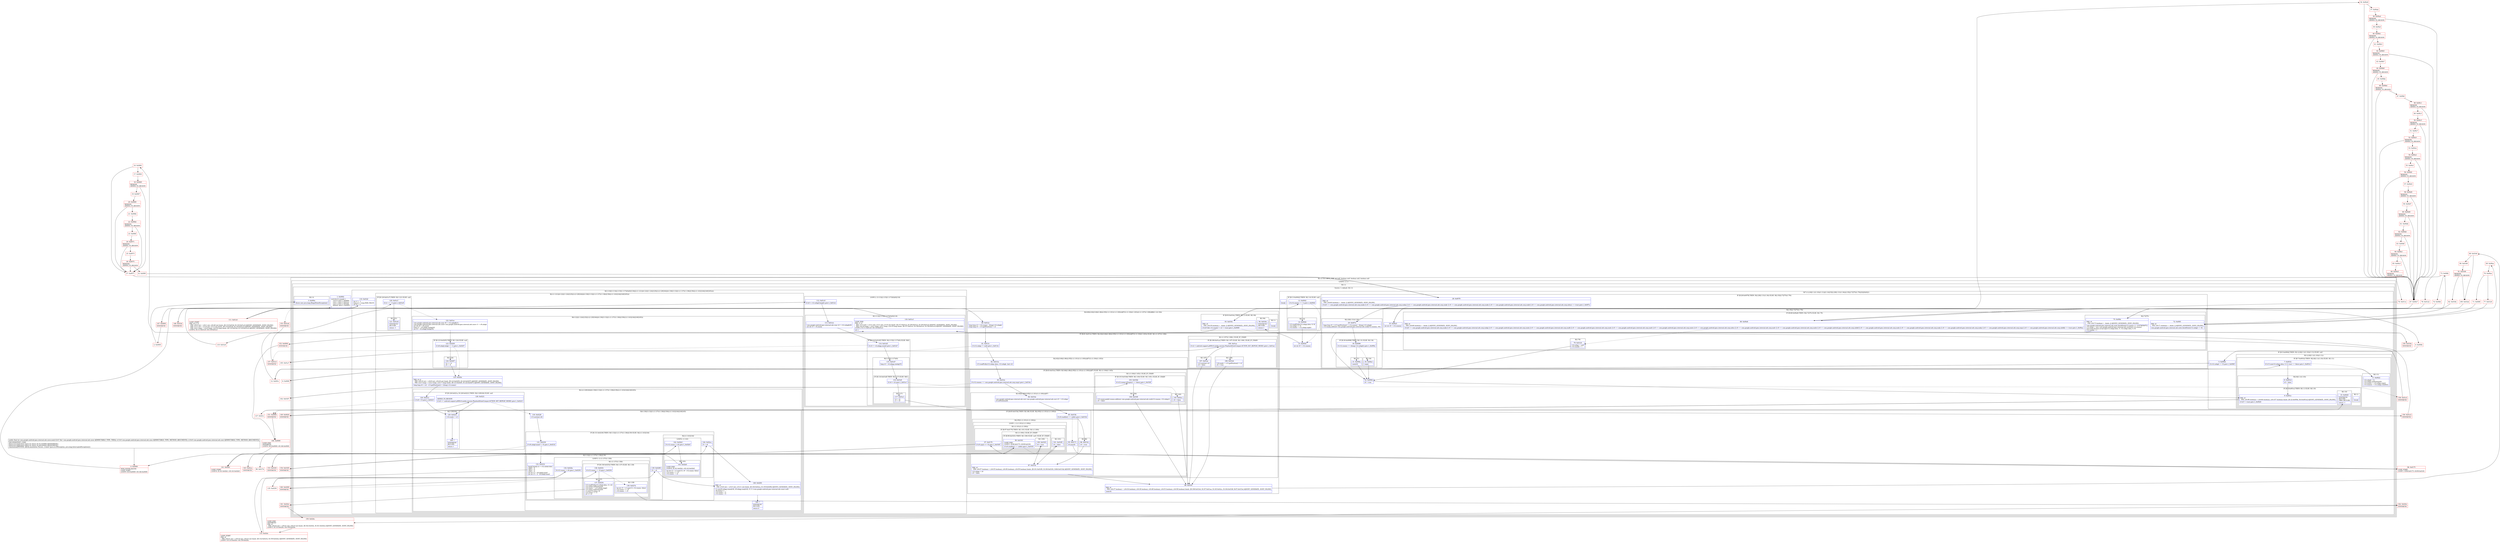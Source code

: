 digraph "CFG forcom.google.android.gms.internal.ads.zzow.zza(Lcom\/google\/android\/gms\/internal\/ads\/zzno;Lcom\/google\/android\/gms\/internal\/ads\/zznt;)I" {
subgraph cluster_Region_1870164724 {
label = "R(1:(1:1)) | DECL_VAR: int null, boolean null, boolean null, boolean null\l";
node [shape=record,color=blue];
subgraph cluster_LoopRegion_1943568980 {
label = "LOOP:0: (1:1)";
node [shape=record,color=blue];
subgraph cluster_Region_1660697500 {
label = "R(1:1)";
node [shape=record,color=blue];
subgraph cluster_SwitchRegion_1485580437 {
label = "Switch: 3, default: R(1:3)";
node [shape=record,color=blue];
Node_1 [shape=record,label="{1\:\ 0x0002|switch(r12.zzamk) \{\l    case 0: goto L_0x000b;\l    case 1: goto L_0x012c;\l    case 2: goto L_0x01bf;\l    default: goto L_0x0005;\l\}\l}"];
subgraph cluster_Region_1208822510 {
label = "R(7:(1:(2:8|(1:1)(1:10))(1:11))|(1:14)|15|(2:29|(1:31)(1:34))(2:35|(2:72|75)(1:79))|32|(0)(0)|1)";
node [shape=record,color=blue];
subgraph cluster_IfRegion_1959730850 {
label = "IF [B:5:0x000d] THEN: R(1:(2:8|(1:1)(1:10))(1:11)) ELSE: null";
node [shape=record,color=blue];
Node_5 [shape=record,label="{5\:\ 0x000d|if (r12.zzbgb == 0) goto L_0x000f\l}"];
subgraph cluster_Region_1127409741 {
label = "R(1:(2:8|(1:1)(1:10))(1:11))";
node [shape=record,color=blue];
subgraph cluster_IfRegion_1074858860 {
label = "IF [B:7:0x001b] THEN: R(2:8|(1:1)(1:10)) ELSE: R(1:11)";
node [shape=record,color=blue];
Node_7 [shape=record,label="{7\:\ 0x001b|if (r13.zza(r12.zzbga.data, 0, 8, true) == false) goto L_0x001d\l}"];
subgraph cluster_Region_349553086 {
label = "R(2:8|(1:1)(1:10))";
node [shape=record,color=blue];
Node_8 [shape=record,label="{8\:\ 0x001d|r0 = false\l}"];
subgraph cluster_IfRegion_2044746619 {
label = "IF [B:9:0x001e] THEN: R(1:1) ELSE: R(1:10)";
node [shape=record,color=blue];
Node_9 [shape=record,label="{9\:\ 0x001e|PHI: r0 \l  PHI: (r0v96 boolean) = (r0v84 boolean), (r0v107 boolean) binds: [B:32:0x009d, B:8:0x001d] A[DONT_GENERATE, DONT_INLINE]\l|if (r0 != true) goto L_0x0020\l}"];
subgraph cluster_Region_1968599275 {
label = "R(1:1)";
node [shape=record,color=blue];
Node_InsnContainer_561155724 [shape=record,label="{|break\l}"];
}
subgraph cluster_Region_1768991653 {
label = "R(1:10)";
node [shape=record,color=blue];
Node_10 [shape=record,label="{10\:\ 0x0020|SYNTHETIC\lRETURN\lORIG_RETURN\l|return \-1\l}"];
}
}
}
subgraph cluster_Region_313532019 {
label = "R(1:11)";
node [shape=record,color=blue];
Node_11 [shape=record,label="{11\:\ 0x0022|r12.zzbgb = 8\lr12.zzbga.setPosition(0)\lr12.zzamn = r12.zzbga.zzge()\lr12.zzamm = r12.zzbga.readInt()\l}"];
}
}
}
}
subgraph cluster_IfRegion_1420293606 {
label = "IF [B:13:0x0042] THEN: R(1:14) ELSE: null";
node [shape=record,color=blue];
Node_13 [shape=record,label="{13\:\ 0x0042|if (r12.zzamn == 1) goto L_0x0044\l}"];
subgraph cluster_Region_1628706576 {
label = "R(1:14)";
node [shape=record,color=blue];
Node_14 [shape=record,label="{14\:\ 0x0044|r13.readFully(r12.zzbga.data, 8, 8)\lr12.zzbgb += 8\lr12.zzamn = r12.zzbga.zzgh()\l}"];
}
}
Node_15 [shape=record,label="{15\:\ 0x005d|int int r0 = r12.zzamm\l}"];
subgraph cluster_IfRegion_1185017298 {
label = "IF [B:28:0x0078] THEN: R(2:29|(1:31)(1:34)) ELSE: R(2:35|(2:72|75)(1:79))";
node [shape=record,color=blue];
Node_28 [shape=record,label="{28\:\ 0x0078|PHI: r0 \l  PHI: (r0v64 boolean) =  binds: [] A[DONT_GENERATE, DONT_INLINE]\l|if ((r0 == com.google.android.gms.internal.ads.zzoj.zzako \|\| r0 == com.google.android.gms.internal.ads.zzoj.zzakq \|\| r0 == com.google.android.gms.internal.ads.zzoj.zzakr \|\| r0 == com.google.android.gms.internal.ads.zzoj.zzaks \|\| r0 == com.google.android.gms.internal.ads.zzoj.zzakt \|\| r0 == com.google.android.gms.internal.ads.zzoj.zzbcy) == true) goto L_0x007a\l}"];
subgraph cluster_Region_1574138251 {
label = "R(2:29|(1:31)(1:34))";
node [shape=record,color=blue];
Node_29 [shape=record,label="{29\:\ 0x007a|long long r0 = (r13.getPosition() + r12.zzamn) \- ((long) r12.zzbgb)\lr12.zzamj.add(new com.google.android.gms.internal.ads.zzok(r12.zzamm, r0))\l}"];
subgraph cluster_IfRegion_232105236 {
label = "IF [B:30:0x0098] THEN: R(1:31) ELSE: R(1:34)";
node [shape=record,color=blue];
Node_30 [shape=record,label="{30\:\ 0x0098|if (r12.zzamn == ((long) r12.zzbgb)) goto L_0x009a\l}"];
subgraph cluster_Region_621248617 {
label = "R(1:31)";
node [shape=record,color=blue];
Node_31 [shape=record,label="{31\:\ 0x009a|zzei(r0)\l}"];
}
subgraph cluster_Region_528769371 {
label = "R(1:34)";
node [shape=record,color=blue];
Node_34 [shape=record,label="{34\:\ 0x00a1|zzip()\l}"];
}
}
}
subgraph cluster_Region_488420894 {
label = "R(2:35|(2:72|75)(1:79))";
node [shape=record,color=blue];
Node_35 [shape=record,label="{35\:\ 0x00a5|int int r0 = r12.zzamm\l}"];
subgraph cluster_IfRegion_900646847 {
label = "IF [B:68:0x00e8] THEN: R(2:72|75) ELSE: R(1:79)";
node [shape=record,color=blue];
Node_68 [shape=record,label="{68\:\ 0x00e8|PHI: r0 \l  PHI: (r0v66 boolean) =  binds: [] A[DONT_GENERATE, DONT_INLINE]\l|if ((r0 == com.google.android.gms.internal.ads.zzoj.zzakz \|\| r0 == com.google.android.gms.internal.ads.zzoj.zzakp \|\| r0 == com.google.android.gms.internal.ads.zzoj.zzala \|\| r0 == com.google.android.gms.internal.ads.zzoj.zzalb \|\| r0 == com.google.android.gms.internal.ads.zzoj.zzals \|\| r0 == com.google.android.gms.internal.ads.zzoj.zzalt \|\| r0 == com.google.android.gms.internal.ads.zzoj.zzalu \|\| r0 == com.google.android.gms.internal.ads.zzoj.zzbcz \|\| r0 == com.google.android.gms.internal.ads.zzoj.zzalv \|\| r0 == com.google.android.gms.internal.ads.zzoj.zzalw \|\| r0 == com.google.android.gms.internal.ads.zzoj.zzbdd \|\| r0 == com.google.android.gms.internal.ads.zzoj.zzalx \|\| r0 == com.google.android.gms.internal.ads.zzoj.zzaly \|\| r0 == com.google.android.gms.internal.ads.zzoj.zzaky \|\| r0 == com.google.android.gms.internal.ads.zzoj.zzajz \|\| r0 == com.google.android.gms.internal.ads.zzoj.zzbdk) == true) goto L_0x00ea\l}"];
subgraph cluster_Region_1961340808 {
label = "R(2:72|75)";
node [shape=record,color=blue];
Node_72 [shape=record,label="{72\:\ 0x00f1|PHI: r0 \l  PHI: (r0v71 boolean) =  binds: [] A[DONT_GENERATE, DONT_INLINE]\l|com.google.android.gms.internal.ads.zzsk.checkState(r12.zzbgb == 8)\l}"];
Node_75 [shape=record,label="{75\:\ 0x00fe|PHI: r0 \l  PHI: (r0v75 boolean) =  binds: [] A[DONT_GENERATE, DONT_INLINE]\l|com.google.android.gms.internal.ads.zzsk.checkState(r12.zzamn \<= 2147483647L)\lr12.zzbgc = new com.google.android.gms.internal.ads.zzst((int) r12.zzamn)\ljava.lang.System.arraycopy(r12.zzbga.data, 0, r12.zzbgc.data, 0, 8)\lr12.zzamk = 1\l}"];
}
subgraph cluster_Region_889887379 {
label = "R(1:79)";
node [shape=record,color=blue];
Node_79 [shape=record,label="{79\:\ 0x0124|r12.zzbgc = null\lr12.zzamk = 1\l}"];
}
}
}
}
Node_32 [shape=record,label="{32\:\ 0x009d|r0 = true\l}"];
subgraph cluster_IfRegion_358048803 {
label = "IF [B:9:0x001e] THEN: R(0) ELSE: R(0)";
node [shape=record,color=blue];
Node_9 [shape=record,label="{9\:\ 0x001e|PHI: r0 \l  PHI: (r0v96 boolean) = (r0v84 boolean), (r0v107 boolean) binds: [B:32:0x009d, B:8:0x001d] A[DONT_GENERATE, DONT_INLINE]\l|if (r0 != true) goto L_0x0020\l}"];
subgraph cluster_Region_702890347 {
label = "R(0)";
node [shape=record,color=blue];
}
subgraph cluster_Region_1614225456 {
label = "R(0)";
node [shape=record,color=blue];
}
}
Node_InsnContainer_25747623 [shape=record,label="{|break\l}"];
}
subgraph cluster_Region_1042674442 {
label = "R(4:80|(2:82|(3:84|(1:86)(2:95|(1:(1:101)(1:(1:100))))|87)(1:(1:104)(1:145)))(1:(1:107)(1:108))|88|(1:1)(1:94))";
node [shape=record,color=blue];
Node_80 [shape=record,label="{80\:\ 0x012c|long long r2 = r12.zzamn \- ((long) r12.zzbgb)\llong long r4 = r13.getPosition() + r2\l}"];
subgraph cluster_IfRegion_802224841 {
label = "IF [B:81:0x013c] THEN: R(2:82|(3:84|(1:86)(2:95|(1:(1:101)(1:(1:100))))|87)(1:(1:104)(1:145))) ELSE: R(1:(1:107)(1:108))";
node [shape=record,color=blue];
Node_81 [shape=record,label="{81\:\ 0x013c|if (r12.zzbgc != null) goto L_0x013e\l}"];
subgraph cluster_Region_416302624 {
label = "R(2:82|(3:84|(1:86)(2:95|(1:(1:101)(1:(1:100))))|87)(1:(1:104)(1:145)))";
node [shape=record,color=blue];
Node_82 [shape=record,label="{82\:\ 0x013e|r13.readFully(r12.zzbgc.data, r12.zzbgb, (int) r2)\l}"];
subgraph cluster_IfRegion_750590017 {
label = "IF [B:83:0x014c] THEN: R(3:84|(1:86)(2:95|(1:(1:101)(1:(1:100))))|87) ELSE: R(1:(1:104)(1:145))";
node [shape=record,color=blue];
Node_83 [shape=record,label="{83\:\ 0x014c|if (r12.zzamm == com.google.android.gms.internal.ads.zzoj.zzajz) goto L_0x014e\l}"];
subgraph cluster_Region_130353352 {
label = "R(3:84|(1:86)(2:95|(1:(1:101)(1:(1:100))))|87)";
node [shape=record,color=blue];
Node_84 [shape=record,label="{84\:\ 0x014e|com.google.android.gms.internal.ads.zzst com.google.android.gms.internal.ads.zzst r0 = r12.zzbgc\lr0.setPosition(8)\l}"];
subgraph cluster_IfRegion_595845038 {
label = "IF [B:85:0x015b] THEN: R(1:86) ELSE: R(2:95|(1:(1:101)(1:(1:100))))";
node [shape=record,color=blue];
Node_85 [shape=record,label="{85\:\ 0x015b|if (r0.readInt() == zzbfz) goto L_0x015d\l}"];
subgraph cluster_Region_1700374650 {
label = "R(1:86)";
node [shape=record,color=blue];
Node_86 [shape=record,label="{86\:\ 0x015d|r0 = true\l}"];
}
subgraph cluster_Region_1075677139 {
label = "R(2:95|(1:(1:101)(1:(1:100))))";
node [shape=record,color=blue];
Node_95 [shape=record,label="{95\:\ 0x0171|r0.zzac(4)\l}"];
subgraph cluster_LoopRegion_1976732486 {
label = "LOOP:1: (1:(1:101)(1:(1:100)))";
node [shape=record,color=blue];
subgraph cluster_Region_865718403 {
label = "R(1:(1:101)(1:(1:100)))";
node [shape=record,color=blue];
subgraph cluster_IfRegion_1064008613 {
label = "IF [B:97:0x0179] THEN: R(1:101) ELSE: R(1:(1:100))";
node [shape=record,color=blue];
Node_97 [shape=record,label="{97\:\ 0x0179|if (r0.zzjz() \<= 0) goto L_0x0185\l}"];
subgraph cluster_Region_755262673 {
label = "R(1:101)";
node [shape=record,color=blue];
Node_101 [shape=record,label="{101\:\ 0x0185|r0 = false\l}"];
}
subgraph cluster_Region_465007243 {
label = "R(1:(1:100)) | ELSE_IF_CHAIN\l";
node [shape=record,color=blue];
subgraph cluster_IfRegion_281524168 {
label = "IF [B:99:0x0181] THEN: R(1:100) ELSE: null | ELSE_IF_CHAIN\l";
node [shape=record,color=blue];
Node_99 [shape=record,label="{99\:\ 0x0181|LOOP_END\lLOOP:1: B:96:0x0175\-\>B:99:0x0181\l|if (r0.readInt() == zzbfz) goto L_0x0183\l}"];
subgraph cluster_Region_25906621 {
label = "R(1:100)";
node [shape=record,color=blue];
Node_100 [shape=record,label="{100\:\ 0x0183|r0 = true\l}"];
}
}
}
}
}
}
}
}
Node_87 [shape=record,label="{87\:\ 0x015e|PHI: r0 \l  PHI: (r0v57 boolean) = (r0v55 boolean), (r0v56 boolean), (r0v59 boolean) binds: [B:101:0x0185, B:100:0x0183, B:86:0x015d] A[DONT_GENERATE, DONT_INLINE]\l|r12.zzbge = r0\lr0 = false\l}"];
}
subgraph cluster_Region_1594625708 {
label = "R(1:(1:104)(1:145)) | ELSE_IF_CHAIN\l";
node [shape=record,color=blue];
subgraph cluster_IfRegion_1046820528 {
label = "IF [B:103:0x018d] THEN: R(1:104) ELSE: R(1:145) | ELSE_IF_CHAIN\l";
node [shape=record,color=blue];
Node_103 [shape=record,label="{103\:\ 0x018d|if (r12.zzamj.isEmpty() == false) goto L_0x018f\l}"];
subgraph cluster_Region_1390787976 {
label = "R(1:104)";
node [shape=record,color=blue];
Node_104 [shape=record,label="{104\:\ 0x018f|r12.zzamj.peek().zzama.add(new com.google.android.gms.internal.ads.zzol(r12.zzamm, r12.zzbgc))\lr0 = false\l}"];
}
subgraph cluster_Region_1173672252 {
label = "R(1:145)";
node [shape=record,color=blue];
Node_145 [shape=record,label="{145\:\ 0x02cc|r0 = false\l}"];
}
}
}
}
}
subgraph cluster_Region_1124463671 {
label = "R(1:(1:107)(1:108)) | ELSE_IF_CHAIN\l";
node [shape=record,color=blue];
subgraph cluster_IfRegion_1041572456 {
label = "IF [B:106:0x01ac] THEN: R(1:107) ELSE: R(1:108) | ELSE_IF_CHAIN\l";
node [shape=record,color=blue];
Node_106 [shape=record,label="{106\:\ 0x01ac|if (r2 \< android.support.p000v4.media.session.PlaybackStateCompat.ACTION_SET_REPEAT_MODE) goto L_0x01ae\l}"];
subgraph cluster_Region_1319336662 {
label = "R(1:107)";
node [shape=record,color=blue];
Node_107 [shape=record,label="{107\:\ 0x01ae|r13.zzr((int) r2)\lr0 = false\l}"];
}
subgraph cluster_Region_1603235243 {
label = "R(1:108)";
node [shape=record,color=blue];
Node_108 [shape=record,label="{108\:\ 0x01b4|r14.zzahv = r13.getPosition() + r2\lr0 = true\l}"];
}
}
}
}
Node_88 [shape=record,label="{88\:\ 0x0161|PHI: r0 \l  PHI: (r0v37 boolean) = (r0v34 boolean), (r0v36 boolean), (r0v48 boolean), (r0v53 boolean), (r0v58 boolean) binds: [B:108:0x01b4, B:107:0x01ae, B:145:0x02cc, B:104:0x018f, B:87:0x015e] A[DONT_GENERATE, DONT_INLINE]\l|zzei(r4)\l}"];
subgraph cluster_IfRegion_1661396470 {
label = "IF [B:93:0x016c] THEN: R(1:1) ELSE: R(1:94)";
node [shape=record,color=blue];
Node_93 [shape=record,label="{93\:\ 0x016c|PHI: r0 \l  PHI: (r0v39 boolean) =  binds: [] A[DONT_GENERATE, DONT_INLINE]\l|if ((r0 && r12.zzamk != 2) != true) goto L_0x0000\l}"];
subgraph cluster_Region_1547759188 {
label = "R(1:1)";
node [shape=record,color=blue];
Node_InsnContainer_1258787802 [shape=record,label="{|break\l}"];
}
subgraph cluster_Region_659518145 {
label = "R(1:94)";
node [shape=record,color=blue];
Node_94 [shape=record,label="{94\:\ 0x016e|SYNTHETIC\lRETURN\l|return 1\l}"];
}
}
}
subgraph cluster_Region_1324907069 {
label = "R(3:110|(3:113|(2:115|(1:117)(0))(0)|118)|(2:(1:121)|(4:122|(1:124)|125|(2:(2:129|164)|(4:130|(3:132|(1:(1:137)(1:138))|139)(2:(1:143)|144)|140|165)))))";
node [shape=record,color=blue];
Node_110 [shape=record,label="{110\:\ 0x01bf|int r1 = \-1\llong r2 = Long.MAX_VALUE\lint r0 = 0\l}"];
subgraph cluster_LoopRegion_154584385 {
label = "LOOP:2: (3:113|(2:115|(1:117)(0))(0)|118)";
node [shape=record,color=blue];
Node_112 [shape=record,label="{112\:\ 0x01c9|if (r0 \< r12.zzbgd.length) goto L_0x01cb\l}"];
subgraph cluster_Region_1461144267 {
label = "R(3:113|(2:115|(1:117)(0))(0)|118)";
node [shape=record,color=blue];
Node_113 [shape=record,label="{113\:\ 0x01cb|com.google.android.gms.internal.ads.zzoy r4 = r12.zzbgd[r0]\lint int r5 = r4.zzamy\l}"];
subgraph cluster_IfRegion_734114902 {
label = "IF [B:114:0x01d5] THEN: R(2:115|(1:117)(0)) ELSE: R(0)";
node [shape=record,color=blue];
Node_114 [shape=record,label="{114\:\ 0x01d5|if (r5 != r4.zzbgg.zzand) goto L_0x01d7\l}"];
subgraph cluster_Region_491626869 {
label = "R(2:115|(1:117)(0))";
node [shape=record,color=blue];
Node_115 [shape=record,label="{115\:\ 0x01d7|long r4 = r4.zzbgg.zzahq[r5]\l}"];
subgraph cluster_IfRegion_1088765093 {
label = "IF [B:116:0x01df] THEN: R(1:117) ELSE: R(0)";
node [shape=record,color=blue];
Node_116 [shape=record,label="{116\:\ 0x01df|if (r4 \< r2) goto L_0x01e1\l}"];
subgraph cluster_Region_2055627651 {
label = "R(1:117)";
node [shape=record,color=blue];
Node_117 [shape=record,label="{117\:\ 0x01e1|r2 = r4\lr1 = r0\l}"];
}
subgraph cluster_Region_1941052043 {
label = "R(0)";
node [shape=record,color=blue];
}
}
}
subgraph cluster_Region_677079271 {
label = "R(0)";
node [shape=record,color=blue];
}
}
Node_118 [shape=record,label="{118\:\ 0x01e3|LOOP_END\lPHI: r1 r2 \l  PHI: (r1v3 int) = (r1v1 int), (r1v1 int), (r1v4 int) binds: [B:157:0x01e3, B:158:0x01e3, B:156:0x01e3] A[DONT_GENERATE, DONT_INLINE]\l  PHI: (r2v18 long) = (r2v1 long), (r2v1 long), (r2v19 long) binds: [B:157:0x01e3, B:158:0x01e3, B:156:0x01e3] A[DONT_GENERATE, DONT_INLINE]\lLOOP:2: B:111:0x01c6\-\>B:118:0x01e3\l|r0++\l}"];
}
}
subgraph cluster_Region_1605740405 {
label = "R(2:(1:121)|(4:122|(1:124)|125|(2:(2:129|164)|(4:130|(3:132|(1:(1:137)(1:138))|139)(2:(1:143)|144)|140|165))))";
node [shape=record,color=blue];
subgraph cluster_IfRegion_1916111181 {
label = "IF [B:120:0x01e7] THEN: R(1:121) ELSE: null";
node [shape=record,color=blue];
Node_120 [shape=record,label="{120\:\ 0x01e7|if (r1 == \-1) goto L_0x01e9\l}"];
subgraph cluster_Region_61873976 {
label = "R(1:121)";
node [shape=record,color=blue];
Node_121 [shape=record,label="{121\:\ 0x01e9|SYNTHETIC\lRETURN\l|return \-1\l}"];
}
}
subgraph cluster_Region_1296141986 {
label = "R(4:122|(1:124)|125|(2:(2:129|164)|(4:130|(3:132|(1:(1:137)(1:138))|139)(2:(1:143)|144)|140|165)))";
node [shape=record,color=blue];
Node_122 [shape=record,label="{122\:\ 0x01ec|com.google.android.gms.internal.ads.zzoy r8 = r12.zzbgd[r1]\lcom.google.android.gms.internal.ads.zznw com.google.android.gms.internal.ads.zznw r1 = r8.zzbgh\lint int r4 = r8.zzamy\llong r2 = r8.zzbgg.zzahq[r4]\lint r0 = r8.zzbgg.zzahp[r4]\l}"];
subgraph cluster_IfRegion_375585301 {
label = "IF [B:123:0x0205] THEN: R(1:124) ELSE: null";
node [shape=record,color=blue];
Node_123 [shape=record,label="{123\:\ 0x0205|if (r8.zzbgf.zzbgk == 1) goto L_0x0207\l}"];
subgraph cluster_Region_50500780 {
label = "R(1:124)";
node [shape=record,color=blue];
Node_124 [shape=record,label="{124\:\ 0x0207|r2 += 8\lr0 \-= 8\l}"];
}
}
Node_125 [shape=record,label="{125\:\ 0x020c|PHI: r0 r2 \l  PHI: (r0v10 int) = (r0v9 int), (r0v24 int) binds: [B:123:0x0205, B:124:0x0207] A[DONT_GENERATE, DONT_INLINE]\l  PHI: (r2v3 long) = (r2v2 long), (r2v17 long) binds: [B:123:0x0205, B:124:0x0207] A[DONT_GENERATE, DONT_INLINE]\l|long long r6 = (r2 \- r13.getPosition()) + ((long) r12.zzamr)\l}"];
subgraph cluster_Region_1614101383 {
label = "R(2:(2:129|164)|(4:130|(3:132|(1:(1:137)(1:138))|139)(2:(1:143)|144)|140|165))";
node [shape=record,color=blue];
subgraph cluster_IfRegion_2115701023 {
label = "IF [B:126:0x021a, B:128:0x0221] THEN: R(2:129|164) ELSE: null";
node [shape=record,color=blue];
Node_126 [shape=record,label="{126\:\ 0x021a|if (r6 \< 0) goto L_0x0223\l}"];
Node_128 [shape=record,label="{128\:\ 0x0221|ADDED_TO_REGION\l|if (r6 \>= android.support.p000v4.media.session.PlaybackStateCompat.ACTION_SET_REPEAT_MODE) goto L_0x0223\l}"];
subgraph cluster_Region_323239438 {
label = "R(2:129|164)";
node [shape=record,color=blue];
Node_129 [shape=record,label="{129\:\ 0x0223|r14.zzahv = r2\l}"];
Node_164 [shape=record,label="{164\:\ ?|SYNTHETIC\lRETURN\l|return 1\l}"];
}
}
subgraph cluster_Region_763656665 {
label = "R(4:130|(3:132|(1:(1:137)(1:138))|139)(2:(1:143)|144)|140|165)";
node [shape=record,color=blue];
Node_130 [shape=record,label="{130\:\ 0x0228|r13.zzr((int) r6)\l}"];
subgraph cluster_IfRegion_2139880552 {
label = "IF [B:131:0x0230] THEN: R(3:132|(1:(1:137)(1:138))|139) ELSE: R(2:(1:143)|144)";
node [shape=record,color=blue];
Node_131 [shape=record,label="{131\:\ 0x0230|if (r8.zzbgf.zzamf != 0) goto L_0x0232\l}"];
subgraph cluster_Region_1084760597 {
label = "R(3:132|(1:(1:137)(1:138))|139)";
node [shape=record,color=blue];
Node_132 [shape=record,label="{132\:\ 0x0232|byte[] byte[] r2 = r12.zzbab.data\lr2[0] = 0\lr2[1] = 0\lr2[2] = 0\lint int r2 = r8.zzbgf.zzamf\lint int r3 = 4 \- r8.zzbgf.zzamf\l}"];
subgraph cluster_LoopRegion_1277029084 {
label = "LOOP:3: (1:(1:137)(1:138))";
node [shape=record,color=blue];
Node_134 [shape=record,label="{134\:\ 0x024e|if (r12.zzamr \< r0) goto L_0x0250\l}"];
subgraph cluster_Region_324692790 {
label = "R(1:(1:137)(1:138))";
node [shape=record,color=blue];
subgraph cluster_IfRegion_1638332455 {
label = "IF [B:136:0x0252] THEN: R(1:137) ELSE: R(1:138)";
node [shape=record,color=blue];
Node_136 [shape=record,label="{136\:\ 0x0252|if (r12.zzams == 0) goto L_0x0254\l}"];
subgraph cluster_Region_750230574 {
label = "R(1:137)";
node [shape=record,color=blue];
Node_137 [shape=record,label="{137\:\ 0x0254|r13.readFully(r12.zzbab.data, r3, r2)\lr12.zzbab.setPosition(0)\lr12.zzams = r12.zzbab.zzgg()\lr12.zzbaa.setPosition(0)\lr1.zza(r12.zzbaa, 4)\lr12.zzamr += 4\lr0 += r3\l}"];
}
subgraph cluster_Region_218062188 {
label = "R(1:138)";
node [shape=record,color=blue];
Node_138 [shape=record,label="{138\:\ 0x027d|int int r5 = r1.zza(r13, r12.zzams, false)\lr12.zzamr += r5\lr12.zzams \-= r5\l}"];
}
}
}
}
Node_139 [shape=record,label="{139\:\ 0x0290|r5 = r0\l}"];
}
subgraph cluster_Region_1529721569 {
label = "R(2:(1:143)|144)";
node [shape=record,color=blue];
subgraph cluster_LoopRegion_1696990519 {
label = "LOOP:4: (1:143)";
node [shape=record,color=blue];
Node_142 [shape=record,label="{142\:\ 0x02b3|if (r12.zzamr \< r0) goto L_0x02b5\l}"];
subgraph cluster_Region_222723692 {
label = "R(1:143)";
node [shape=record,color=blue];
Node_143 [shape=record,label="{143\:\ 0x02b5|LOOP_END\lLOOP:4: B:141:0x02b1\-\>B:143:0x02b5\l|int int r2 = r1.zza(r13, r0 \- r12.zzamr, false)\lr12.zzamr += r2\lr12.zzams \-= r2\l}"];
}
}
Node_144 [shape=record,label="{144\:\ 0x02ca|r5 = r0\l}"];
}
}
Node_140 [shape=record,label="{140\:\ 0x0291|PHI: r5 \l  PHI: (r5v6 int) = (r5v5 int), (r5v11 int) binds: [B:144:0x02ca, B:139:0x0290] A[DONT_GENERATE, DONT_INLINE]\l|r1.zza(r8.zzbgg.zzane[r4], r8.zzbgg.zzajr[r4], r5, 0, (com.google.android.gms.internal.ads.zznx) null)\lr8.zzamy++\lr12.zzamr = 0\lr12.zzams = 0\l}"];
Node_165 [shape=record,label="{165\:\ ?|SYNTHETIC\lRETURN\l|return 0\l}"];
}
}
}
}
}
subgraph cluster_Region_1651274484 {
label = "R(1:3)";
node [shape=record,color=blue];
Node_3 [shape=record,label="{3\:\ 0x000a|throw new java.lang.IllegalStateException()\l}"];
}
}
}
}
}
Node_0 [shape=record,color=red,label="{0\:\ 0x0000|MTH_ENTER_BLOCK\lLOOP_START\lLOOP:0: B:0:0x0000\-\>B:146:0x0000\l}"];
Node_2 [shape=record,color=red,label="{2\:\ 0x0005}"];
Node_4 [shape=record,color=red,label="{4\:\ 0x000b}"];
Node_6 [shape=record,color=red,label="{6\:\ 0x000f}"];
Node_12 [shape=record,color=red,label="{12\:\ 0x003c}"];
Node_16 [shape=record,color=red,label="{16\:\ 0x0061}"];
Node_17 [shape=record,color=red,label="{17\:\ 0x0063}"];
Node_18 [shape=record,color=red,label="{18\:\ 0x0065|REMOVE\lADDED_TO_REGION\l}"];
Node_19 [shape=record,color=red,label="{19\:\ 0x0067}"];
Node_20 [shape=record,color=red,label="{20\:\ 0x0069|REMOVE\lADDED_TO_REGION\l}"];
Node_21 [shape=record,color=red,label="{21\:\ 0x006b}"];
Node_22 [shape=record,color=red,label="{22\:\ 0x006d|REMOVE\lADDED_TO_REGION\l}"];
Node_23 [shape=record,color=red,label="{23\:\ 0x006f}"];
Node_24 [shape=record,color=red,label="{24\:\ 0x0071|REMOVE\lADDED_TO_REGION\l}"];
Node_25 [shape=record,color=red,label="{25\:\ 0x0073}"];
Node_26 [shape=record,color=red,label="{26\:\ 0x0075|REMOVE\lADDED_TO_REGION\l}"];
Node_27 [shape=record,color=red,label="{27\:\ 0x0077}"];
Node_33 [shape=record,color=red,label="{33\:\ 0x009f}"];
Node_36 [shape=record,color=red,label="{36\:\ 0x00a9}"];
Node_37 [shape=record,color=red,label="{37\:\ 0x00ab}"];
Node_38 [shape=record,color=red,label="{38\:\ 0x00ad|REMOVE\lADDED_TO_REGION\l}"];
Node_39 [shape=record,color=red,label="{39\:\ 0x00af}"];
Node_40 [shape=record,color=red,label="{40\:\ 0x00b1|REMOVE\lADDED_TO_REGION\l}"];
Node_41 [shape=record,color=red,label="{41\:\ 0x00b3}"];
Node_42 [shape=record,color=red,label="{42\:\ 0x00b5|REMOVE\lADDED_TO_REGION\l}"];
Node_43 [shape=record,color=red,label="{43\:\ 0x00b7}"];
Node_44 [shape=record,color=red,label="{44\:\ 0x00b9|REMOVE\lADDED_TO_REGION\l}"];
Node_45 [shape=record,color=red,label="{45\:\ 0x00bb}"];
Node_46 [shape=record,color=red,label="{46\:\ 0x00bd|REMOVE\lADDED_TO_REGION\l}"];
Node_47 [shape=record,color=red,label="{47\:\ 0x00bf}"];
Node_48 [shape=record,color=red,label="{48\:\ 0x00c1|REMOVE\lADDED_TO_REGION\l}"];
Node_49 [shape=record,color=red,label="{49\:\ 0x00c3}"];
Node_50 [shape=record,color=red,label="{50\:\ 0x00c5|REMOVE\lADDED_TO_REGION\l}"];
Node_51 [shape=record,color=red,label="{51\:\ 0x00c7}"];
Node_52 [shape=record,color=red,label="{52\:\ 0x00c9|REMOVE\lADDED_TO_REGION\l}"];
Node_53 [shape=record,color=red,label="{53\:\ 0x00cb}"];
Node_54 [shape=record,color=red,label="{54\:\ 0x00cd|REMOVE\lADDED_TO_REGION\l}"];
Node_55 [shape=record,color=red,label="{55\:\ 0x00cf}"];
Node_56 [shape=record,color=red,label="{56\:\ 0x00d1|REMOVE\lADDED_TO_REGION\l}"];
Node_57 [shape=record,color=red,label="{57\:\ 0x00d3}"];
Node_58 [shape=record,color=red,label="{58\:\ 0x00d5|REMOVE\lADDED_TO_REGION\l}"];
Node_59 [shape=record,color=red,label="{59\:\ 0x00d7}"];
Node_60 [shape=record,color=red,label="{60\:\ 0x00d9|REMOVE\lADDED_TO_REGION\l}"];
Node_61 [shape=record,color=red,label="{61\:\ 0x00db}"];
Node_62 [shape=record,color=red,label="{62\:\ 0x00dd|REMOVE\lADDED_TO_REGION\l}"];
Node_63 [shape=record,color=red,label="{63\:\ 0x00df}"];
Node_64 [shape=record,color=red,label="{64\:\ 0x00e1|REMOVE\lADDED_TO_REGION\l}"];
Node_65 [shape=record,color=red,label="{65\:\ 0x00e3}"];
Node_66 [shape=record,color=red,label="{66\:\ 0x00e5|REMOVE\lADDED_TO_REGION\l}"];
Node_67 [shape=record,color=red,label="{67\:\ 0x00e7}"];
Node_69 [shape=record,color=red,label="{69\:\ 0x00ea}"];
Node_70 [shape=record,color=red,label="{70\:\ 0x00ee}"];
Node_71 [shape=record,color=red,label="{71\:\ 0x00f0}"];
Node_73 [shape=record,color=red,label="{73\:\ 0x00fb}"];
Node_74 [shape=record,color=red,label="{74\:\ 0x00fd}"];
Node_76 [shape=record,color=red,label="{76\:\ 0x011e}"];
Node_77 [shape=record,color=red,label="{77\:\ 0x0120}"];
Node_78 [shape=record,color=red,label="{78\:\ 0x0122}"];
Node_89 [shape=record,color=red,label="{89\:\ 0x0164}"];
Node_90 [shape=record,color=red,label="{90\:\ 0x0166}"];
Node_91 [shape=record,color=red,label="{91\:\ 0x0169|REMOVE\lADDED_TO_REGION\l}"];
Node_92 [shape=record,color=red,label="{92\:\ 0x016b}"];
Node_96 [shape=record,color=red,label="{96\:\ 0x0175|LOOP_START\lLOOP:1: B:96:0x0175\-\>B:99:0x0181\l}"];
Node_98 [shape=record,color=red,label="{98\:\ 0x017b}"];
Node_102 [shape=record,color=red,label="{102\:\ 0x0187}"];
Node_105 [shape=record,color=red,label="{105\:\ 0x01a7}"];
Node_109 [shape=record,color=red,label="{109\:\ 0x01bd}"];
Node_111 [shape=record,color=red,label="{111\:\ 0x01c6|LOOP_START\lPHI: r0 r1 r2 \l  PHI: (r0v2 int) = (r0v1 int), (r0v26 int) binds: [B:110:0x01bf, B:118:0x01e3] A[DONT_GENERATE, DONT_INLINE]\l  PHI: (r1v1 int) = (r1v0 int), (r1v3 int) binds: [B:110:0x01bf, B:118:0x01e3] A[DONT_GENERATE, DONT_INLINE]\l  PHI: (r2v1 long) = (r2v0 long), (r2v18 long) binds: [B:110:0x01bf, B:118:0x01e3] A[DONT_GENERATE, DONT_INLINE]\lLOOP:2: B:111:0x01c6\-\>B:118:0x01e3\l}"];
Node_119 [shape=record,color=red,label="{119\:\ 0x01e6}"];
Node_127 [shape=record,color=red,label="{127\:\ 0x021c}"];
Node_133 [shape=record,color=red,label="{133\:\ 0x024c|LOOP_START\lPHI: r0 \l  PHI: (r0v21 int) = (r0v10 int), (r0v22 int) binds: [B:132:0x0232, B:159:0x024c] A[DONT_GENERATE, DONT_INLINE]\lLOOP:3: B:133:0x024c\-\>B:159:0x024c\l}"];
Node_135 [shape=record,color=red,label="{135\:\ 0x0250}"];
Node_141 [shape=record,color=red,label="{141\:\ 0x02b1|LOOP_START\lLOOP:4: B:141:0x02b1\-\>B:143:0x02b5\l}"];
Node_146 [shape=record,color=red,label="{146\:\ 0x0000|LOOP_END\lSYNTHETIC\lLOOP:0: B:0:0x0000\-\>B:146:0x0000\l}"];
Node_147 [shape=record,color=red,label="{147\:\ 0x0005|SYNTHETIC\l}"];
Node_148 [shape=record,color=red,label="{148\:\ 0x01bf|SYNTHETIC\l}"];
Node_149 [shape=record,color=red,label="{149\:\ 0x0020|SYNTHETIC\l}"];
Node_150 [shape=record,color=red,label="{150\:\ 0x016e|SYNTHETIC\l}"];
Node_151 [shape=record,color=red,label="{151\:\ 0x0000|SYNTHETIC\l}"];
Node_152 [shape=record,color=red,label="{152\:\ 0x0000|SYNTHETIC\l}"];
Node_153 [shape=record,color=red,label="{153\:\ 0x0183|SYNTHETIC\l}"];
Node_154 [shape=record,color=red,label="{154\:\ 0x0185|SYNTHETIC\l}"];
Node_155 [shape=record,color=red,label="{155\:\ 0x01e6|SYNTHETIC\l}"];
Node_156 [shape=record,color=red,label="{156\:\ 0x01e3|SYNTHETIC\l}"];
Node_157 [shape=record,color=red,label="{157\:\ 0x01e3|SYNTHETIC\l}"];
Node_158 [shape=record,color=red,label="{158\:\ 0x01e3|SYNTHETIC\l}"];
Node_159 [shape=record,color=red,label="{159\:\ 0x024c|LOOP_END\lSYNTHETIC\lPHI: r0 \l  PHI: (r0v22 int) = (r0v21 int), (r0v23 int) binds: [B:162:0x024c, B:161:0x024c] A[DONT_GENERATE, DONT_INLINE]\lLOOP:3: B:133:0x024c\-\>B:159:0x024c\l}"];
Node_160 [shape=record,color=red,label="{160\:\ 0x0290|SYNTHETIC\l}"];
Node_161 [shape=record,color=red,label="{161\:\ 0x024c|SYNTHETIC\l}"];
Node_162 [shape=record,color=red,label="{162\:\ 0x024c|SYNTHETIC\l}"];
Node_163 [shape=record,color=red,label="{163\:\ 0x02ca|SYNTHETIC\l}"];
MethodNode[shape=record,label="{public final int com.google.android.gms.internal.ads.zzow.zza((r12v0 'this' com.google.android.gms.internal.ads.zzow A[IMMUTABLE_TYPE, THIS]), (r13v0 com.google.android.gms.internal.ads.zzno A[IMMUTABLE_TYPE, METHOD_ARGUMENT]), (r14v0 com.google.android.gms.internal.ads.zznt A[IMMUTABLE_TYPE, METHOD_ARGUMENT]))  | INCONSISTENT_CODE\lRemoved duplicated region for block: B:151:0x0000 A[SYNTHETIC]\lRemoved duplicated region for block: B:149:0x0020 A[SYNTHETIC]\lAnnotation[SYSTEM, dalvik.annotation.Throws, \{value=[java.io.IOException, java.lang.InterruptedException]\}]\l}"];
MethodNode -> Node_0;
Node_1 -> Node_4;
Node_1 -> Node_80;
Node_1 -> Node_147;
Node_1 -> Node_148;
Node_5 -> Node_6;
Node_5 -> Node_12[style=dashed];
Node_7 -> Node_8;
Node_7 -> Node_11[style=dashed];
Node_8 -> Node_9;
Node_9 -> Node_149;
Node_9 -> Node_151[style=dashed];
Node_11 -> Node_12;
Node_13 -> Node_14;
Node_13 -> Node_15[style=dashed];
Node_14 -> Node_15;
Node_15 -> Node_16;
Node_28 -> Node_29;
Node_28 -> Node_35[style=dashed];
Node_29 -> Node_30;
Node_30 -> Node_31;
Node_30 -> Node_34[style=dashed];
Node_31 -> Node_32;
Node_34 -> Node_32;
Node_35 -> Node_36;
Node_68 -> Node_69;
Node_68 -> Node_79[style=dashed];
Node_72 -> Node_73;
Node_75 -> Node_32;
Node_79 -> Node_32;
Node_32 -> Node_9;
Node_9 -> Node_149;
Node_9 -> Node_151[style=dashed];
Node_80 -> Node_81;
Node_81 -> Node_82;
Node_81 -> Node_105[style=dashed];
Node_82 -> Node_83;
Node_83 -> Node_84;
Node_83 -> Node_102[style=dashed];
Node_84 -> Node_85;
Node_85 -> Node_86;
Node_85 -> Node_95[style=dashed];
Node_86 -> Node_87;
Node_95 -> Node_96;
Node_97 -> Node_98[style=dashed];
Node_97 -> Node_154;
Node_101 -> Node_87;
Node_99 -> Node_96[style=dashed];
Node_99 -> Node_153;
Node_100 -> Node_87;
Node_87 -> Node_88;
Node_103 -> Node_104;
Node_103 -> Node_145[style=dashed];
Node_104 -> Node_88;
Node_145 -> Node_88;
Node_106 -> Node_107;
Node_106 -> Node_108[style=dashed];
Node_107 -> Node_88;
Node_108 -> Node_88;
Node_88 -> Node_89;
Node_93 -> Node_150[style=dashed];
Node_93 -> Node_152;
Node_110 -> Node_111;
Node_112 -> Node_113;
Node_112 -> Node_155[style=dashed];
Node_113 -> Node_114;
Node_114 -> Node_115;
Node_114 -> Node_157[style=dashed];
Node_115 -> Node_116;
Node_116 -> Node_117;
Node_116 -> Node_158[style=dashed];
Node_117 -> Node_156;
Node_118 -> Node_111;
Node_120 -> Node_121;
Node_120 -> Node_122[style=dashed];
Node_122 -> Node_123;
Node_123 -> Node_124;
Node_123 -> Node_125[style=dashed];
Node_124 -> Node_125;
Node_125 -> Node_126;
Node_126 -> Node_127[style=dashed];
Node_126 -> Node_129;
Node_128 -> Node_129;
Node_128 -> Node_130[style=dashed];
Node_129 -> Node_164;
Node_130 -> Node_131;
Node_131 -> Node_132;
Node_131 -> Node_141[style=dashed];
Node_132 -> Node_133;
Node_134 -> Node_135;
Node_134 -> Node_160[style=dashed];
Node_136 -> Node_137;
Node_136 -> Node_138[style=dashed];
Node_137 -> Node_161;
Node_138 -> Node_162;
Node_139 -> Node_140;
Node_142 -> Node_143;
Node_142 -> Node_163[style=dashed];
Node_143 -> Node_141;
Node_144 -> Node_140;
Node_140 -> Node_165;
Node_0 -> Node_1;
Node_2 -> Node_3;
Node_4 -> Node_5;
Node_6 -> Node_7;
Node_12 -> Node_13;
Node_16 -> Node_17;
Node_16 -> Node_27;
Node_17 -> Node_18;
Node_18 -> Node_19;
Node_18 -> Node_27;
Node_19 -> Node_20;
Node_20 -> Node_21;
Node_20 -> Node_27;
Node_21 -> Node_22;
Node_22 -> Node_23;
Node_22 -> Node_27;
Node_23 -> Node_24;
Node_24 -> Node_25;
Node_24 -> Node_27;
Node_25 -> Node_26;
Node_26 -> Node_27;
Node_26 -> Node_33;
Node_27 -> Node_28;
Node_33 -> Node_28;
Node_36 -> Node_37;
Node_36 -> Node_67;
Node_37 -> Node_38;
Node_38 -> Node_39;
Node_38 -> Node_67;
Node_39 -> Node_40;
Node_40 -> Node_41;
Node_40 -> Node_67;
Node_41 -> Node_42;
Node_42 -> Node_43;
Node_42 -> Node_67;
Node_43 -> Node_44;
Node_44 -> Node_45;
Node_44 -> Node_67;
Node_45 -> Node_46;
Node_46 -> Node_47;
Node_46 -> Node_67;
Node_47 -> Node_48;
Node_48 -> Node_49;
Node_48 -> Node_67;
Node_49 -> Node_50;
Node_50 -> Node_51;
Node_50 -> Node_67;
Node_51 -> Node_52;
Node_52 -> Node_53;
Node_52 -> Node_67;
Node_53 -> Node_54;
Node_54 -> Node_55;
Node_54 -> Node_67;
Node_55 -> Node_56;
Node_56 -> Node_57;
Node_56 -> Node_67;
Node_57 -> Node_58;
Node_58 -> Node_59;
Node_58 -> Node_67;
Node_59 -> Node_60;
Node_60 -> Node_61;
Node_60 -> Node_67;
Node_61 -> Node_62;
Node_62 -> Node_63;
Node_62 -> Node_67;
Node_63 -> Node_64;
Node_64 -> Node_65;
Node_64 -> Node_67;
Node_65 -> Node_66;
Node_66 -> Node_67;
Node_66 -> Node_76;
Node_67 -> Node_68;
Node_69 -> Node_70;
Node_70 -> Node_71;
Node_70 -> Node_77;
Node_71 -> Node_72;
Node_73 -> Node_74;
Node_73 -> Node_78;
Node_74 -> Node_75;
Node_76 -> Node_68;
Node_77 -> Node_72;
Node_78 -> Node_75;
Node_89 -> Node_90;
Node_89 -> Node_109;
Node_90 -> Node_91;
Node_91 -> Node_92;
Node_91 -> Node_109;
Node_92 -> Node_93;
Node_96 -> Node_97;
Node_98 -> Node_99;
Node_102 -> Node_103;
Node_105 -> Node_106;
Node_109 -> Node_93;
Node_111 -> Node_112;
Node_119 -> Node_120;
Node_127 -> Node_128;
Node_133 -> Node_134;
Node_135 -> Node_136;
Node_141 -> Node_142;
Node_146 -> Node_0;
Node_147 -> Node_2;
Node_148 -> Node_110;
Node_149 -> Node_10;
Node_150 -> Node_94;
Node_151 -> Node_146;
Node_152 -> Node_146;
Node_153 -> Node_100;
Node_154 -> Node_101;
Node_155 -> Node_119;
Node_156 -> Node_118;
Node_157 -> Node_118;
Node_158 -> Node_118;
Node_159 -> Node_133;
Node_160 -> Node_139;
Node_161 -> Node_159;
Node_162 -> Node_159;
Node_163 -> Node_144;
}

